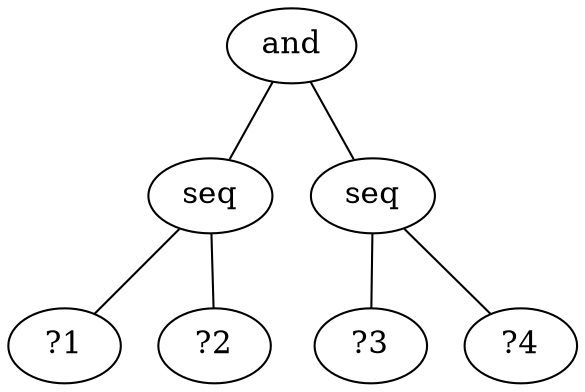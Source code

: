 graph pt {
	graph [bgcolor=white]
	node [fixedsize=false shape=ellipse]
	4658308432 [label=and color=black fontcolor=black fontsize=15]
	4658446160 [label=seq color=black fontcolor=black fontsize=15]
	4657533712 [label="?1" color=black fontcolor=black fontsize=15]
	4658446160 -- 4657533712 [dirType=none]
	4637342416 [label="?2" color=black fontcolor=black fontsize=15]
	4658446160 -- 4637342416 [dirType=none]
	4658308432 -- 4658446160 [dirType=none]
	4658445456 [label=seq color=black fontcolor=black fontsize=15]
	4512793488 [label="?3" color=black fontcolor=black fontsize=15]
	4658445456 -- 4512793488 [dirType=none]
	4512793680 [label="?4" color=black fontcolor=black fontsize=15]
	4658445456 -- 4512793680 [dirType=none]
	4658308432 -- 4658445456 [dirType=none]
	overlap=false
	splines=false
}
